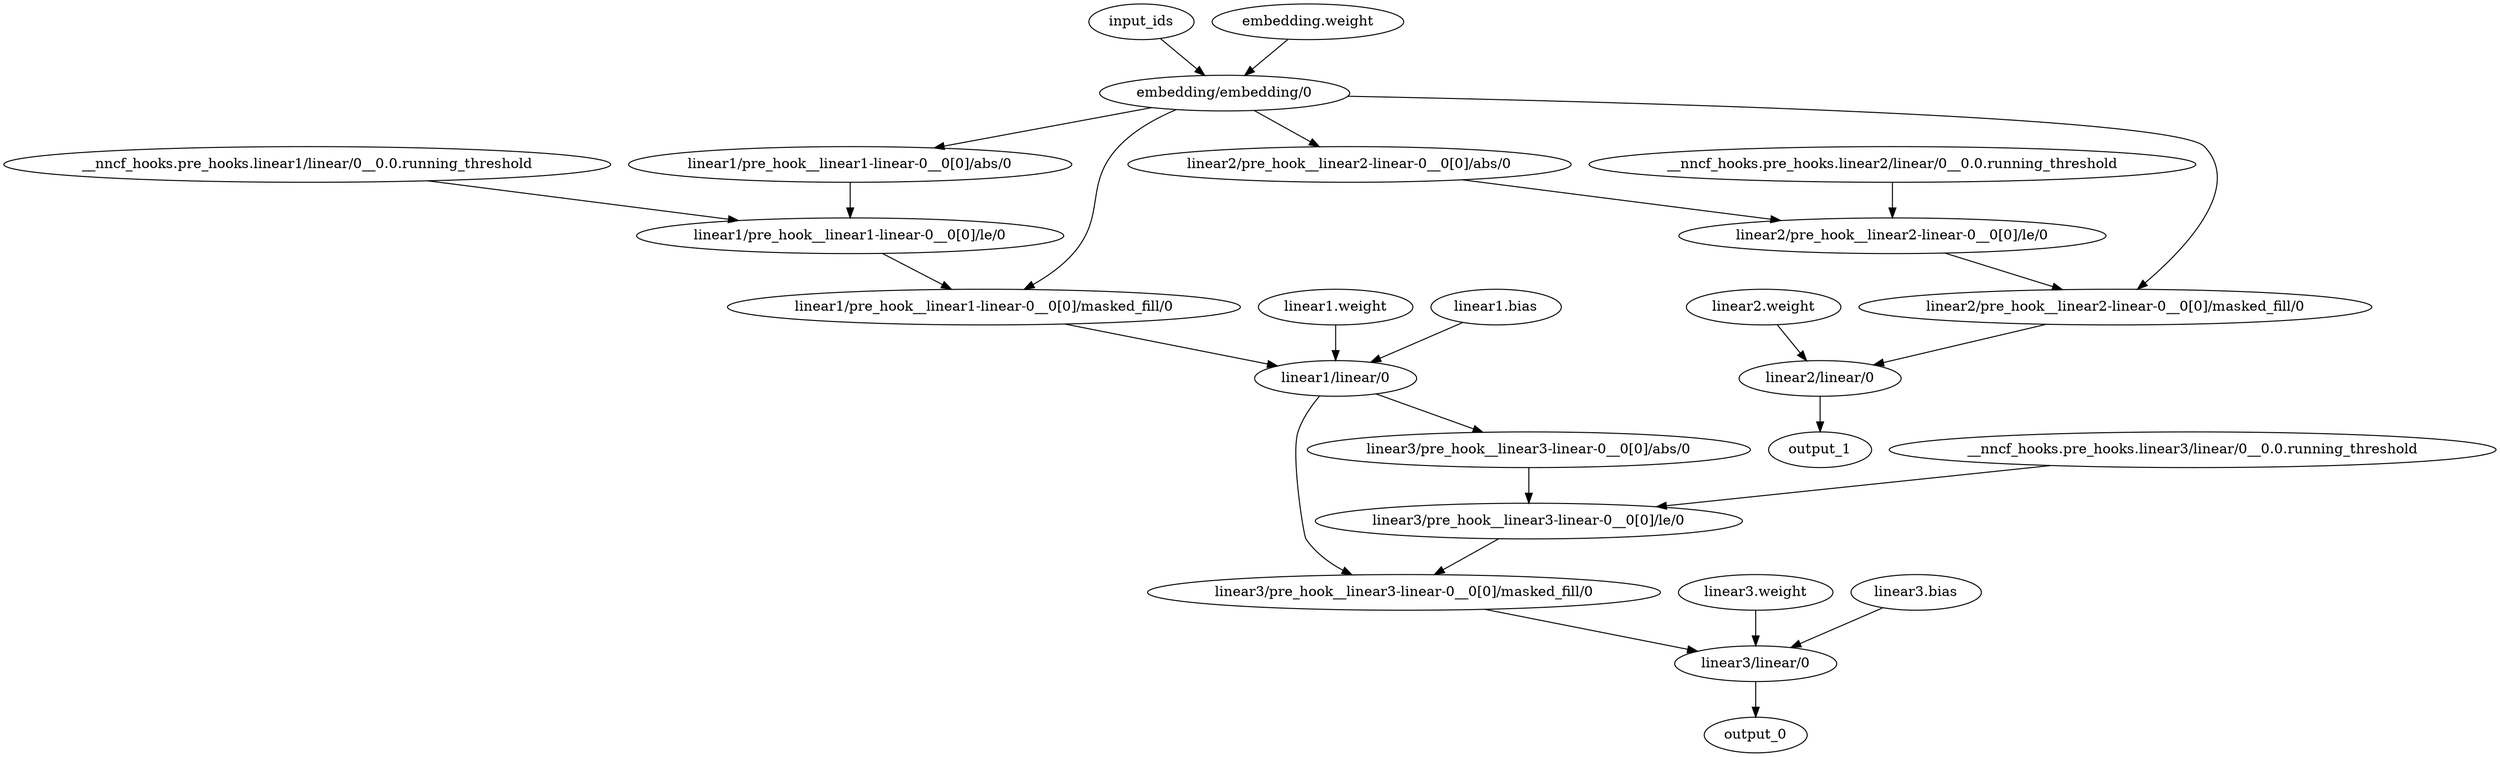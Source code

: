 strict digraph {
input_ids [id=0, type="nncf_model_input", metatype=PTInputNoopMetatype];
"embedding.weight" [id=1, type="nncf_model_const", metatype=PTConstNoopMetatype];
"embedding/embedding/0" [id=2, type=embedding, metatype=PTEmbeddingMetatype];
"linear1.weight" [id=3, type="nncf_model_const", metatype=PTConstNoopMetatype];
"linear1.bias" [id=4, type="nncf_model_const", metatype=PTConstNoopMetatype];
"linear1/pre_hook__linear1-linear-0__0[0]/abs/0" [id=5, type=abs, metatype=PTAbsMetatype];
"__nncf_hooks.pre_hooks.linear1/linear/0__0.0.running_threshold" [id=6, type="nncf_model_const", metatype=PTConstNoopMetatype];
"linear1/pre_hook__linear1-linear-0__0[0]/le/0" [id=7, type=le, metatype=UnknownMetatype];
"linear1/pre_hook__linear1-linear-0__0[0]/masked_fill/0" [id=8, type="masked_fill", metatype=PTScatterMetatype];
"linear1/linear/0" [id=9, type=linear, metatype=PTLinearMetatype];
"linear3.weight" [id=10, type="nncf_model_const", metatype=PTConstNoopMetatype];
"linear3.bias" [id=11, type="nncf_model_const", metatype=PTConstNoopMetatype];
"linear3/pre_hook__linear3-linear-0__0[0]/abs/0" [id=12, type=abs, metatype=PTAbsMetatype];
"__nncf_hooks.pre_hooks.linear3/linear/0__0.0.running_threshold" [id=13, type="nncf_model_const", metatype=PTConstNoopMetatype];
"linear3/pre_hook__linear3-linear-0__0[0]/le/0" [id=14, type=le, metatype=UnknownMetatype];
"linear3/pre_hook__linear3-linear-0__0[0]/masked_fill/0" [id=15, type="masked_fill", metatype=PTScatterMetatype];
"linear3/linear/0" [id=16, type=linear, metatype=PTLinearMetatype];
"linear2.weight" [id=17, type="nncf_model_const", metatype=PTConstNoopMetatype];
"linear2/pre_hook__linear2-linear-0__0[0]/abs/0" [id=18, type=abs, metatype=PTAbsMetatype];
"__nncf_hooks.pre_hooks.linear2/linear/0__0.0.running_threshold" [id=19, type="nncf_model_const", metatype=PTConstNoopMetatype];
"linear2/pre_hook__linear2-linear-0__0[0]/le/0" [id=20, type=le, metatype=UnknownMetatype];
"linear2/pre_hook__linear2-linear-0__0[0]/masked_fill/0" [id=21, type="masked_fill", metatype=PTScatterMetatype];
"linear2/linear/0" [id=22, type=linear, metatype=PTLinearMetatype];
output_0 [id=23, type="nncf_model_output", metatype=PTOutputNoopMetatype];
output_1 [id=24, type="nncf_model_output", metatype=PTOutputNoopMetatype];
input_ids -> "embedding/embedding/0" [dtype=int, shape="(2, 8)", out_port_id=0, in_port_id=0];
"embedding.weight" -> "embedding/embedding/0" [dtype=float, shape="(32, 2)", out_port_id=0, in_port_id=1];
"embedding/embedding/0" -> "linear1/pre_hook__linear1-linear-0__0[0]/abs/0" [dtype=float, shape="(2, 8, 2)", out_port_id=0, in_port_id=0];
"embedding/embedding/0" -> "linear1/pre_hook__linear1-linear-0__0[0]/masked_fill/0" [dtype=float, shape="(2, 8, 2)", out_port_id=0, in_port_id=0];
"embedding/embedding/0" -> "linear2/pre_hook__linear2-linear-0__0[0]/abs/0" [dtype=float, shape="(2, 8, 2)", out_port_id=0, in_port_id=0];
"embedding/embedding/0" -> "linear2/pre_hook__linear2-linear-0__0[0]/masked_fill/0" [dtype=float, shape="(2, 8, 2)", out_port_id=0, in_port_id=0];
"linear1.weight" -> "linear1/linear/0" [dtype=float, shape="(3, 2)", out_port_id=0, in_port_id=1];
"linear1.bias" -> "linear1/linear/0" [dtype=float, shape="(3,)", out_port_id=0, in_port_id=2];
"linear1/pre_hook__linear1-linear-0__0[0]/abs/0" -> "linear1/pre_hook__linear1-linear-0__0[0]/le/0" [dtype=float, shape="(2, 8, 2)", out_port_id=0, in_port_id=0];
"__nncf_hooks.pre_hooks.linear1/linear/0__0.0.running_threshold" -> "linear1/pre_hook__linear1-linear-0__0[0]/le/0" [dtype=float, shape="()", out_port_id=0, in_port_id=1];
"linear1/pre_hook__linear1-linear-0__0[0]/le/0" -> "linear1/pre_hook__linear1-linear-0__0[0]/masked_fill/0" [dtype=int, shape="(2, 8, 2)", out_port_id=0, in_port_id=1];
"linear1/pre_hook__linear1-linear-0__0[0]/masked_fill/0" -> "linear1/linear/0" [dtype=float, shape="(2, 8, 2)", out_port_id=0, in_port_id=0];
"linear1/linear/0" -> "linear3/pre_hook__linear3-linear-0__0[0]/abs/0" [dtype=float, shape="(2, 8, 3)", out_port_id=0, in_port_id=0];
"linear1/linear/0" -> "linear3/pre_hook__linear3-linear-0__0[0]/masked_fill/0" [dtype=float, shape="(2, 8, 3)", out_port_id=0, in_port_id=0];
"linear3.weight" -> "linear3/linear/0" [dtype=float, shape="(5, 3)", out_port_id=0, in_port_id=1];
"linear3.bias" -> "linear3/linear/0" [dtype=float, shape="(5,)", out_port_id=0, in_port_id=2];
"linear3/pre_hook__linear3-linear-0__0[0]/abs/0" -> "linear3/pre_hook__linear3-linear-0__0[0]/le/0" [dtype=float, shape="(2, 8, 3)", out_port_id=0, in_port_id=0];
"__nncf_hooks.pre_hooks.linear3/linear/0__0.0.running_threshold" -> "linear3/pre_hook__linear3-linear-0__0[0]/le/0" [dtype=float, shape="()", out_port_id=0, in_port_id=1];
"linear3/pre_hook__linear3-linear-0__0[0]/le/0" -> "linear3/pre_hook__linear3-linear-0__0[0]/masked_fill/0" [dtype=int, shape="(2, 8, 3)", out_port_id=0, in_port_id=1];
"linear3/pre_hook__linear3-linear-0__0[0]/masked_fill/0" -> "linear3/linear/0" [dtype=float, shape="(2, 8, 3)", out_port_id=0, in_port_id=0];
"linear3/linear/0" -> output_0 [dtype=float, shape="(2, 8, 5)", out_port_id=0, in_port_id=0];
"linear2.weight" -> "linear2/linear/0" [dtype=float, shape="(4, 2)", out_port_id=0, in_port_id=1];
"linear2/pre_hook__linear2-linear-0__0[0]/abs/0" -> "linear2/pre_hook__linear2-linear-0__0[0]/le/0" [dtype=float, shape="(2, 8, 2)", out_port_id=0, in_port_id=0];
"__nncf_hooks.pre_hooks.linear2/linear/0__0.0.running_threshold" -> "linear2/pre_hook__linear2-linear-0__0[0]/le/0" [dtype=float, shape="()", out_port_id=0, in_port_id=1];
"linear2/pre_hook__linear2-linear-0__0[0]/le/0" -> "linear2/pre_hook__linear2-linear-0__0[0]/masked_fill/0" [dtype=int, shape="(2, 8, 2)", out_port_id=0, in_port_id=1];
"linear2/pre_hook__linear2-linear-0__0[0]/masked_fill/0" -> "linear2/linear/0" [dtype=float, shape="(2, 8, 2)", out_port_id=0, in_port_id=0];
"linear2/linear/0" -> output_1 [dtype=float, shape="(2, 8, 4)", out_port_id=0, in_port_id=0];
}
